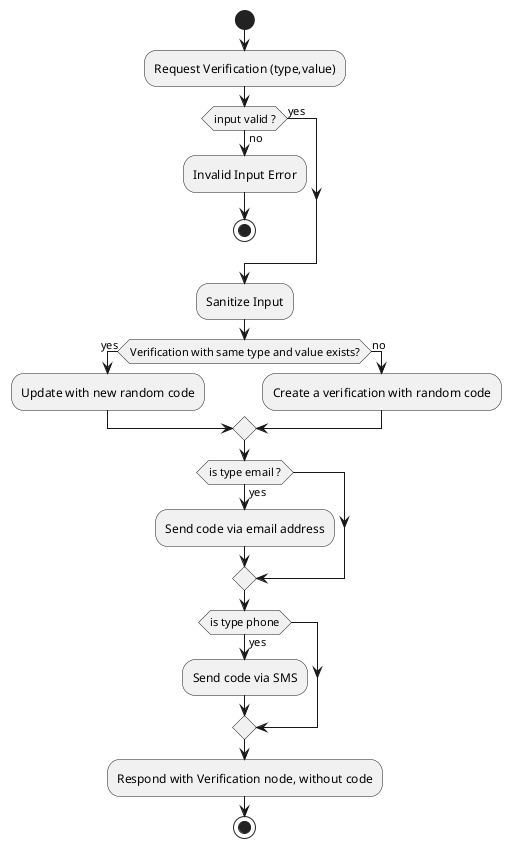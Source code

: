 @startuml
start
:Request Verification (type,value);
if (input valid ?) then (yes)
else (no)
    :Invalid Input Error;
    stop
endif
:Sanitize Input;
if (Verification with same type and value exists?) then (yes)
    :Update with new random code;
else (no)
    :Create a verification with random code;
endif
if(is type email ?) then (yes)
    :Send code via email address;
endif
if(is type phone) then (yes)
    :Send code via SMS;
endif
    :Respond with Verification node, without code;
stop
@enduml